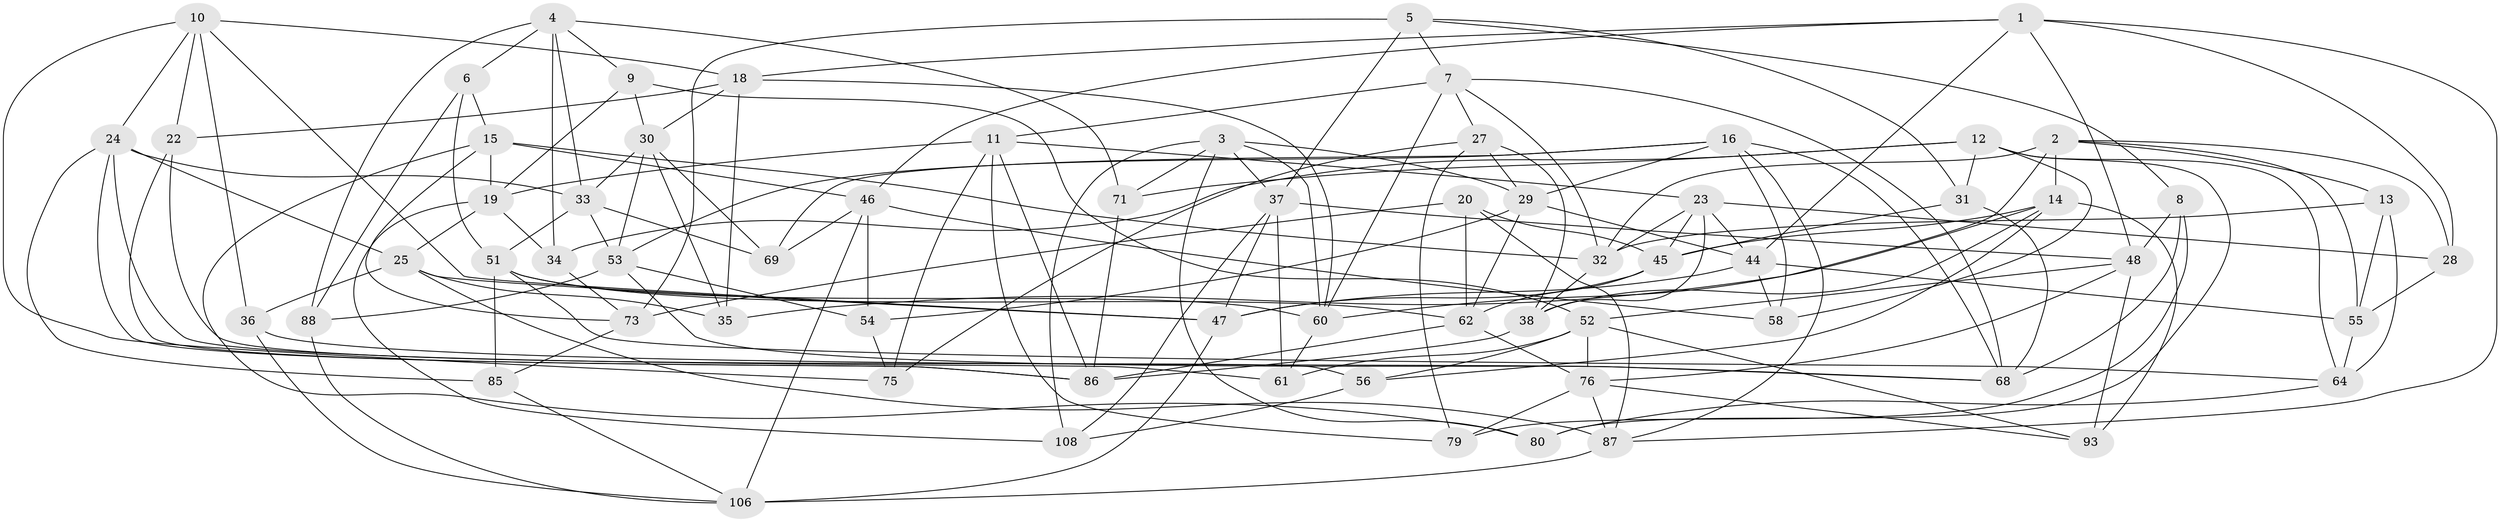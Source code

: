 // original degree distribution, {4: 1.0}
// Generated by graph-tools (version 1.1) at 2025/42/03/06/25 10:42:25]
// undirected, 66 vertices, 171 edges
graph export_dot {
graph [start="1"]
  node [color=gray90,style=filled];
  1 [super="+26"];
  2 [super="+104"];
  3 [super="+17"];
  4 [super="+50"];
  5 [super="+66"];
  6;
  7 [super="+59"];
  8;
  9;
  10 [super="+40"];
  11 [super="+42"];
  12 [super="+105"];
  13;
  14 [super="+82"];
  15 [super="+83"];
  16 [super="+99"];
  18 [super="+49"];
  19 [super="+21"];
  20;
  22;
  23 [super="+78"];
  24 [super="+98"];
  25 [super="+91"];
  27 [super="+77"];
  28;
  29 [super="+41"];
  30 [super="+39"];
  31;
  32 [super="+95"];
  33 [super="+92"];
  34;
  35;
  36;
  37 [super="+43"];
  38 [super="+65"];
  44 [super="+81"];
  45 [super="+70"];
  46 [super="+100"];
  47 [super="+96"];
  48 [super="+90"];
  51 [super="+72"];
  52 [super="+74"];
  53 [super="+97"];
  54;
  55 [super="+57"];
  56;
  58;
  60 [super="+63"];
  61;
  62 [super="+84"];
  64 [super="+67"];
  68 [super="+101"];
  69;
  71;
  73 [super="+103"];
  75;
  76 [super="+102"];
  79;
  80;
  85;
  86 [super="+89"];
  87 [super="+94"];
  88;
  93;
  106 [super="+107"];
  108;
  1 -- 87;
  1 -- 48;
  1 -- 46;
  1 -- 18;
  1 -- 28;
  1 -- 44;
  2 -- 28;
  2 -- 14;
  2 -- 55;
  2 -- 32;
  2 -- 60;
  2 -- 13;
  3 -- 108;
  3 -- 71;
  3 -- 29;
  3 -- 80;
  3 -- 60;
  3 -- 37;
  4 -- 6;
  4 -- 34;
  4 -- 88;
  4 -- 33;
  4 -- 9;
  4 -- 71;
  5 -- 73 [weight=2];
  5 -- 8;
  5 -- 31;
  5 -- 37;
  5 -- 7;
  6 -- 51;
  6 -- 15;
  6 -- 88;
  7 -- 11;
  7 -- 60;
  7 -- 32;
  7 -- 27;
  7 -- 68;
  8 -- 79;
  8 -- 68;
  8 -- 48;
  9 -- 30;
  9 -- 52;
  9 -- 19;
  10 -- 36;
  10 -- 75;
  10 -- 18;
  10 -- 22;
  10 -- 24;
  10 -- 47;
  11 -- 19;
  11 -- 23;
  11 -- 75;
  11 -- 79;
  11 -- 86;
  12 -- 58;
  12 -- 80;
  12 -- 31;
  12 -- 64;
  12 -- 34;
  12 -- 71;
  13 -- 55;
  13 -- 32;
  13 -- 64;
  14 -- 93;
  14 -- 38;
  14 -- 56;
  14 -- 35;
  14 -- 45;
  15 -- 46;
  15 -- 73;
  15 -- 80;
  15 -- 32;
  15 -- 19;
  16 -- 53;
  16 -- 87;
  16 -- 58;
  16 -- 69;
  16 -- 29;
  16 -- 68;
  18 -- 60;
  18 -- 35;
  18 -- 30;
  18 -- 22;
  19 -- 108;
  19 -- 34;
  19 -- 25;
  20 -- 87;
  20 -- 45;
  20 -- 62;
  20 -- 73;
  22 -- 56;
  22 -- 86;
  23 -- 28;
  23 -- 44;
  23 -- 32;
  23 -- 45;
  23 -- 38;
  24 -- 25;
  24 -- 61;
  24 -- 85;
  24 -- 33;
  24 -- 86;
  25 -- 36;
  25 -- 35;
  25 -- 87;
  25 -- 47;
  27 -- 75;
  27 -- 79;
  27 -- 38 [weight=2];
  27 -- 29;
  28 -- 55;
  29 -- 44;
  29 -- 54;
  29 -- 62;
  30 -- 33;
  30 -- 35;
  30 -- 69;
  30 -- 53;
  31 -- 45;
  31 -- 68;
  32 -- 38;
  33 -- 53;
  33 -- 51;
  33 -- 69;
  34 -- 73;
  36 -- 68;
  36 -- 106;
  37 -- 108;
  37 -- 61;
  37 -- 47;
  37 -- 48;
  38 -- 86;
  44 -- 58;
  44 -- 47;
  44 -- 55;
  45 -- 62;
  45 -- 47;
  46 -- 54;
  46 -- 58;
  46 -- 106;
  46 -- 69;
  47 -- 106;
  48 -- 52;
  48 -- 93;
  48 -- 76;
  51 -- 64;
  51 -- 85;
  51 -- 60;
  51 -- 62;
  52 -- 93;
  52 -- 61;
  52 -- 56;
  52 -- 76;
  53 -- 54;
  53 -- 68;
  53 -- 88;
  54 -- 75;
  55 -- 64 [weight=2];
  56 -- 108;
  60 -- 61;
  62 -- 86;
  62 -- 76;
  64 -- 80;
  71 -- 86;
  73 -- 85;
  76 -- 79;
  76 -- 93;
  76 -- 87;
  85 -- 106;
  87 -- 106;
  88 -- 106;
}

